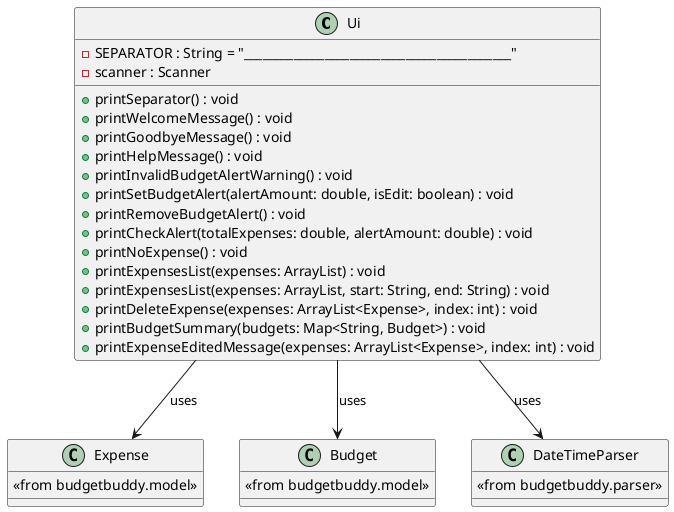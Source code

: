 @startuml
class Ui {
    - SEPARATOR : String = "___________________________________________"
    - scanner : Scanner

    + printSeparator() : void
    + printWelcomeMessage() : void
    + printGoodbyeMessage() : void
    + printHelpMessage() : void
    + printInvalidBudgetAlertWarning() : void
    + printSetBudgetAlert(alertAmount: double, isEdit: boolean) : void
    + printRemoveBudgetAlert() : void
    + printCheckAlert(totalExpenses: double, alertAmount: double) : void
    + printNoExpense() : void
    + printExpensesList(expenses: ArrayList) : void
    + printExpensesList(expenses: ArrayList, start: String, end: String) : void
    + printDeleteExpense(expenses: ArrayList<Expense>, index: int) : void
    + printBudgetSummary(budgets: Map<String, Budget>) : void
    + printExpenseEditedMessage(expenses: ArrayList<Expense>, index: int) : void
}

class Expense {
    <<from budgetbuddy.model>>
}

class Budget {
    <<from budgetbuddy.model>>
}

class DateTimeParser {
    <<from budgetbuddy.parser>>
}

Ui --> Expense : uses
Ui --> Budget : uses
Ui --> DateTimeParser : uses
@enduml